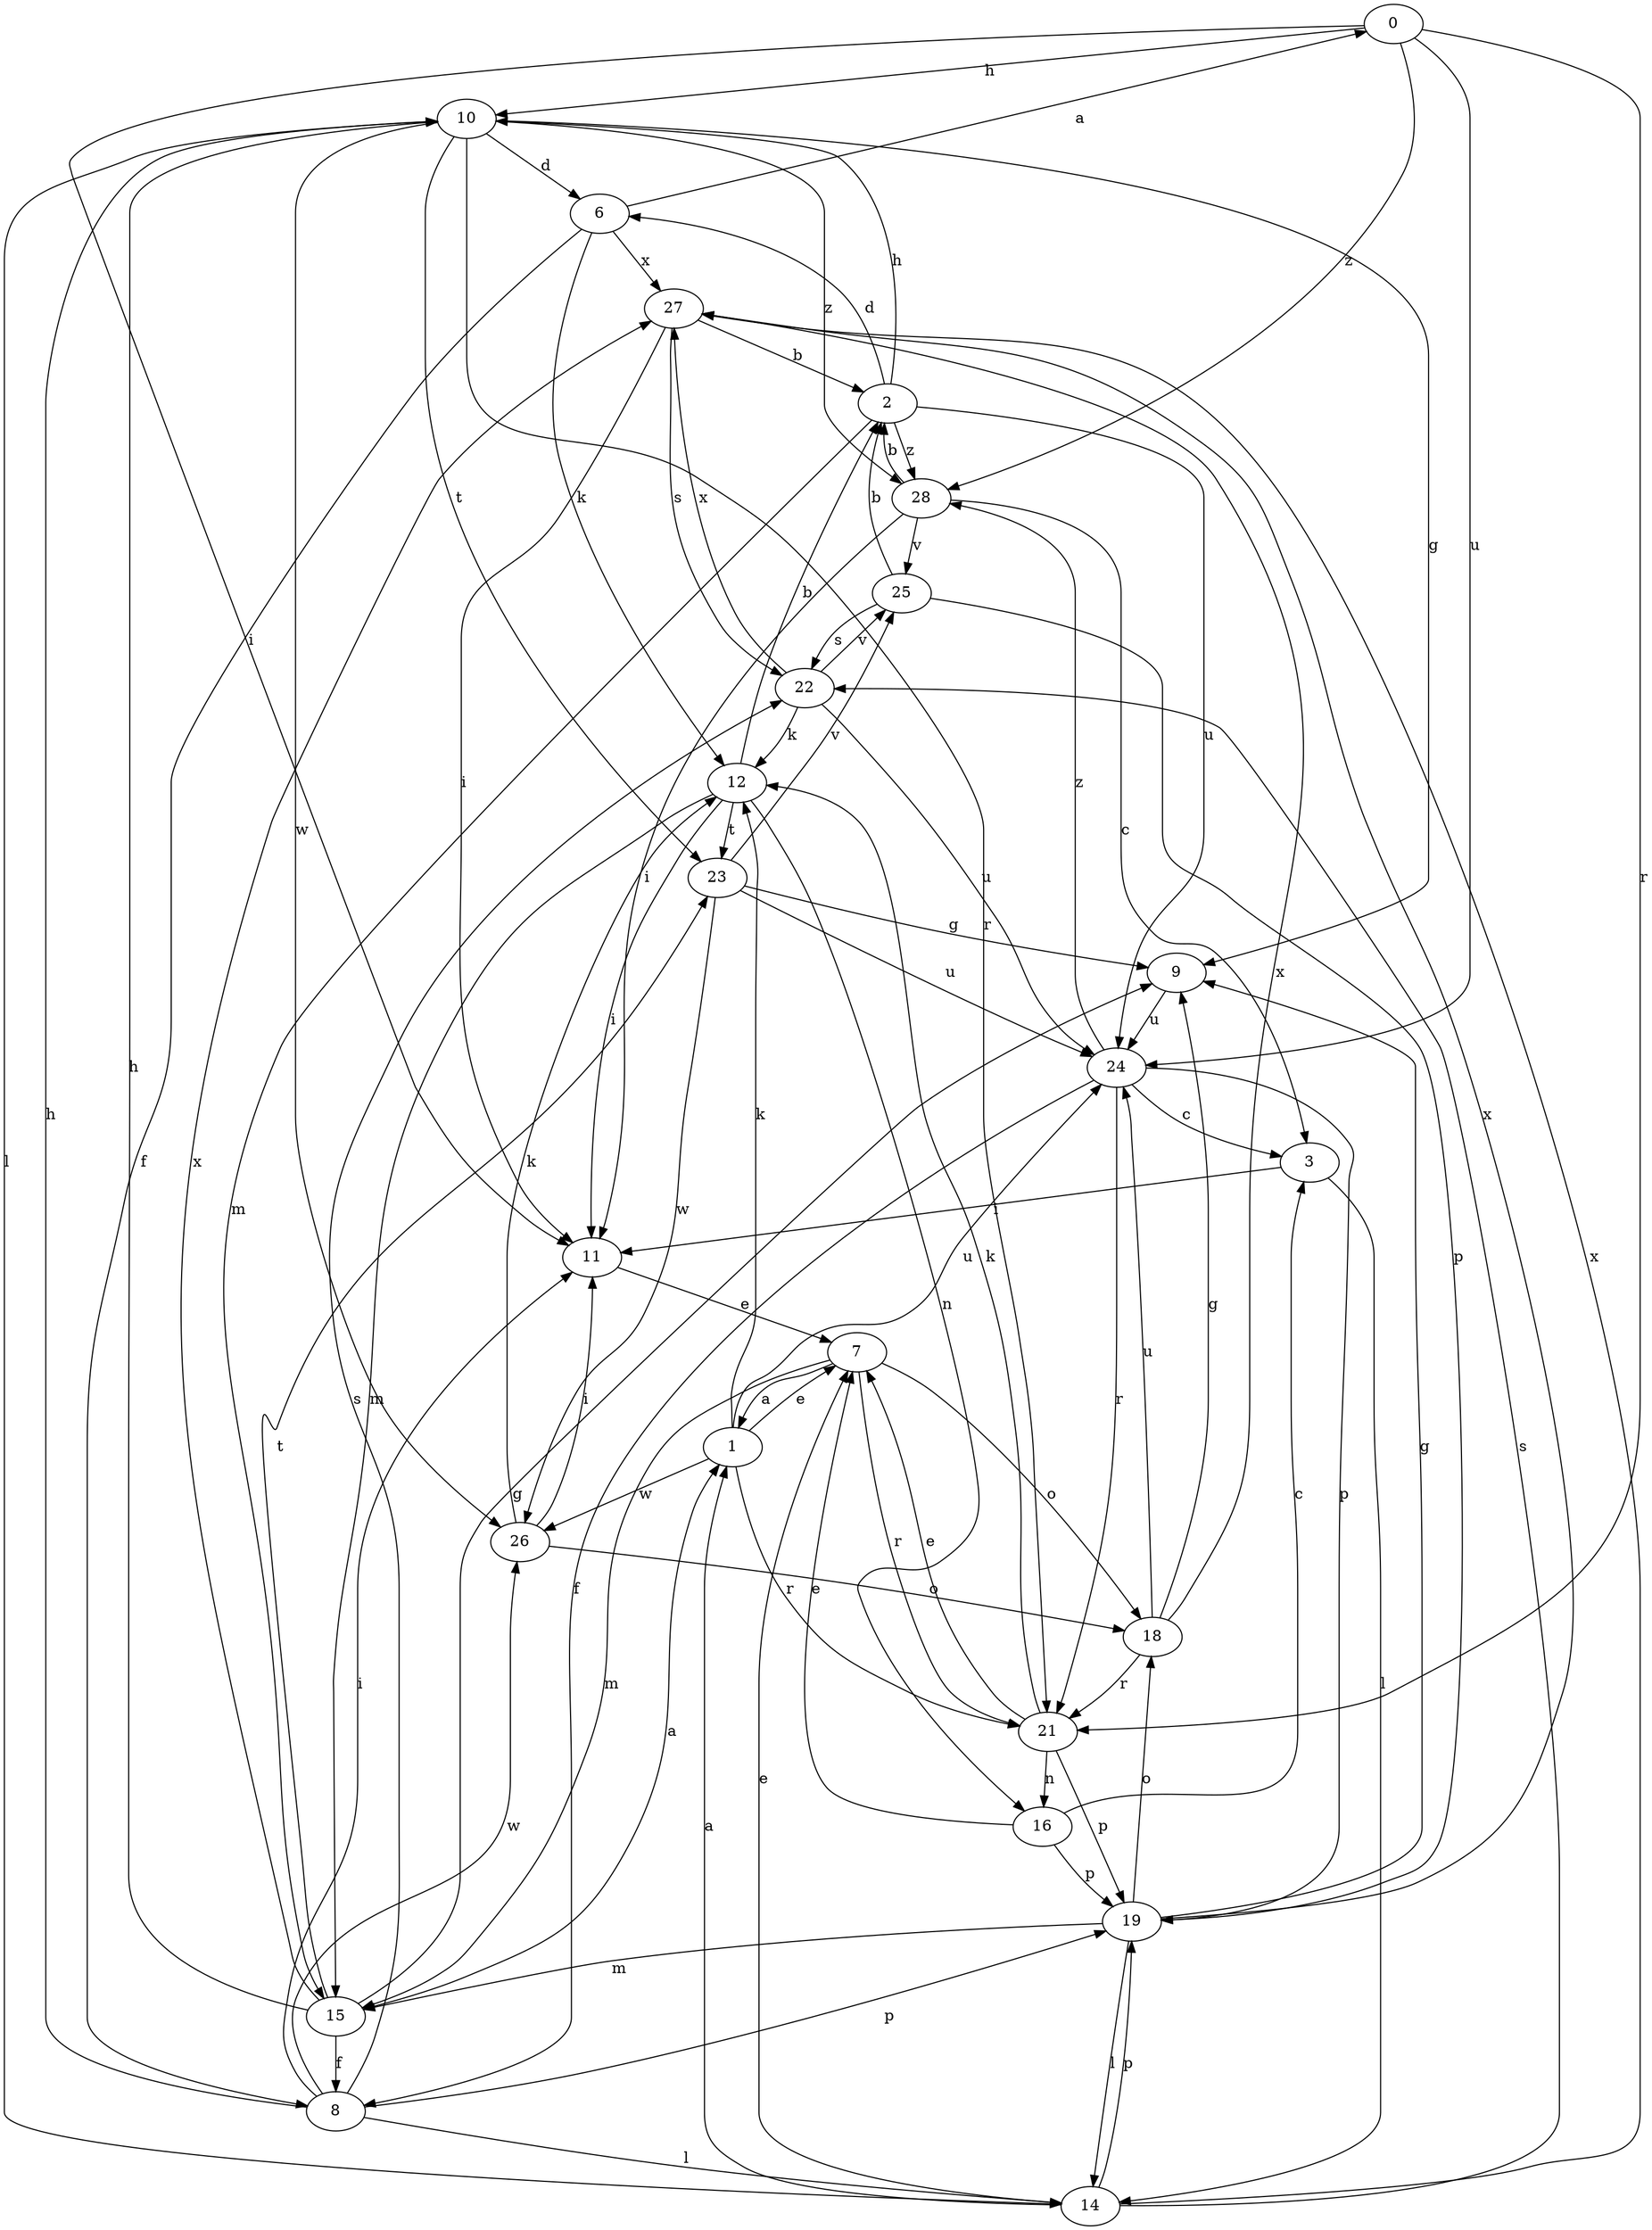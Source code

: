 strict digraph  {
0;
1;
2;
3;
6;
7;
8;
9;
10;
11;
12;
14;
15;
16;
18;
19;
21;
22;
23;
24;
25;
26;
27;
28;
0 -> 10  [label=h];
0 -> 11  [label=i];
0 -> 21  [label=r];
0 -> 24  [label=u];
0 -> 28  [label=z];
1 -> 7  [label=e];
1 -> 12  [label=k];
1 -> 21  [label=r];
1 -> 24  [label=u];
1 -> 26  [label=w];
2 -> 6  [label=d];
2 -> 10  [label=h];
2 -> 15  [label=m];
2 -> 24  [label=u];
2 -> 28  [label=z];
3 -> 11  [label=i];
3 -> 14  [label=l];
6 -> 0  [label=a];
6 -> 8  [label=f];
6 -> 12  [label=k];
6 -> 27  [label=x];
7 -> 1  [label=a];
7 -> 15  [label=m];
7 -> 18  [label=o];
7 -> 21  [label=r];
8 -> 10  [label=h];
8 -> 11  [label=i];
8 -> 14  [label=l];
8 -> 19  [label=p];
8 -> 22  [label=s];
8 -> 26  [label=w];
9 -> 24  [label=u];
10 -> 6  [label=d];
10 -> 9  [label=g];
10 -> 14  [label=l];
10 -> 21  [label=r];
10 -> 23  [label=t];
10 -> 26  [label=w];
10 -> 28  [label=z];
11 -> 7  [label=e];
12 -> 2  [label=b];
12 -> 11  [label=i];
12 -> 15  [label=m];
12 -> 16  [label=n];
12 -> 23  [label=t];
14 -> 1  [label=a];
14 -> 7  [label=e];
14 -> 19  [label=p];
14 -> 22  [label=s];
14 -> 27  [label=x];
15 -> 1  [label=a];
15 -> 8  [label=f];
15 -> 9  [label=g];
15 -> 10  [label=h];
15 -> 23  [label=t];
15 -> 27  [label=x];
16 -> 3  [label=c];
16 -> 7  [label=e];
16 -> 19  [label=p];
18 -> 9  [label=g];
18 -> 21  [label=r];
18 -> 24  [label=u];
18 -> 27  [label=x];
19 -> 9  [label=g];
19 -> 14  [label=l];
19 -> 15  [label=m];
19 -> 18  [label=o];
19 -> 27  [label=x];
21 -> 7  [label=e];
21 -> 12  [label=k];
21 -> 16  [label=n];
21 -> 19  [label=p];
22 -> 12  [label=k];
22 -> 24  [label=u];
22 -> 25  [label=v];
22 -> 27  [label=x];
23 -> 9  [label=g];
23 -> 24  [label=u];
23 -> 25  [label=v];
23 -> 26  [label=w];
24 -> 3  [label=c];
24 -> 8  [label=f];
24 -> 19  [label=p];
24 -> 21  [label=r];
24 -> 28  [label=z];
25 -> 2  [label=b];
25 -> 19  [label=p];
25 -> 22  [label=s];
26 -> 11  [label=i];
26 -> 12  [label=k];
26 -> 18  [label=o];
27 -> 2  [label=b];
27 -> 11  [label=i];
27 -> 22  [label=s];
28 -> 2  [label=b];
28 -> 3  [label=c];
28 -> 11  [label=i];
28 -> 25  [label=v];
}

